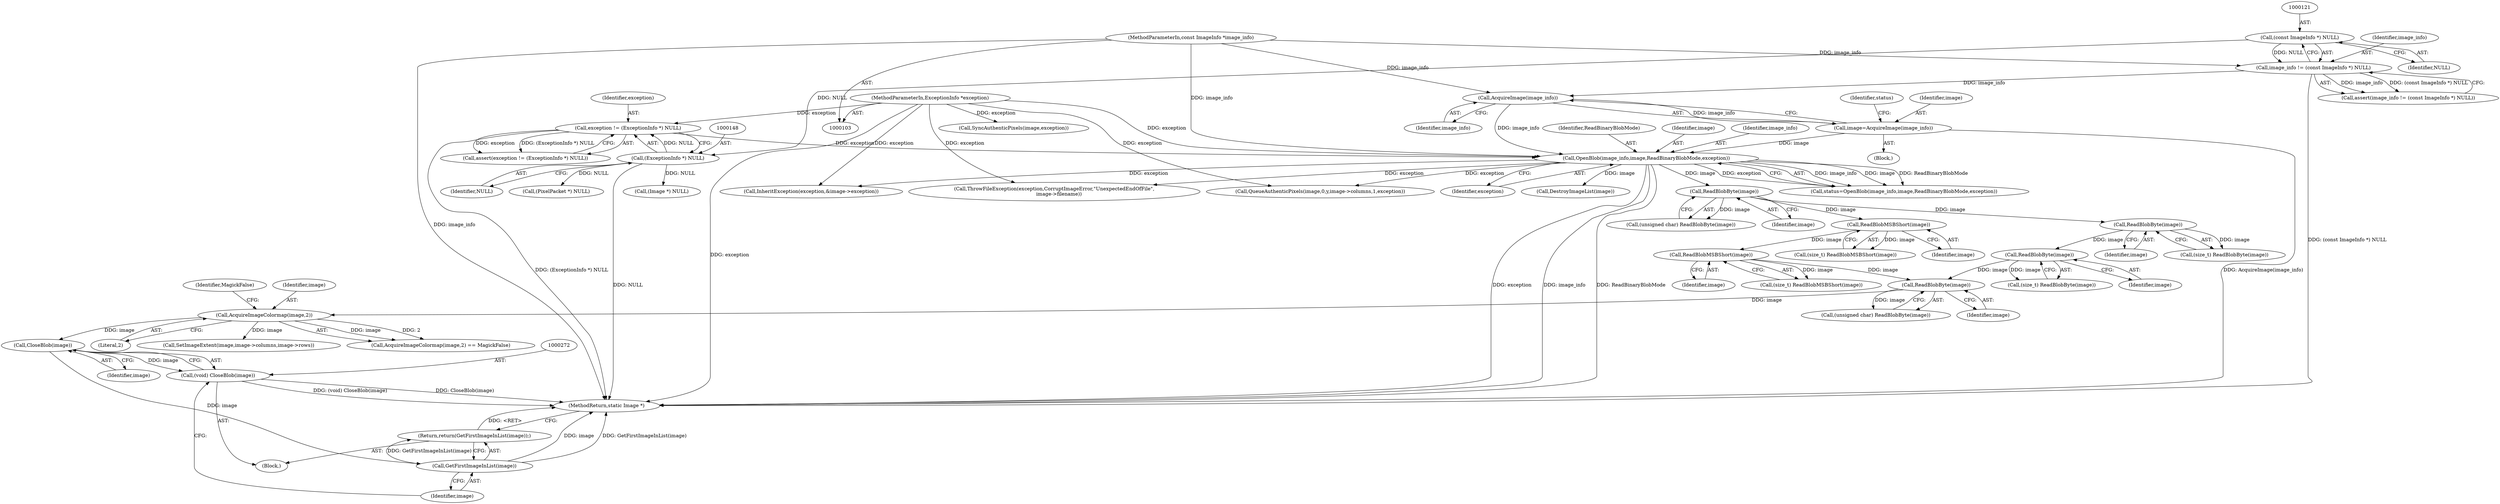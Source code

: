 digraph "0_ImageMagick_f6e9d0d9955e85bdd7540b251cd50d598dacc5e6_40@pointer" {
"1000273" [label="(Call,CloseBlob(image))"];
"1000257" [label="(Call,AcquireImageColormap(image,2))"];
"1000246" [label="(Call,ReadBlobByte(image))"];
"1000225" [label="(Call,ReadBlobMSBShort(image))"];
"1000217" [label="(Call,ReadBlobMSBShort(image))"];
"1000184" [label="(Call,ReadBlobByte(image))"];
"1000162" [label="(Call,OpenBlob(image_info,image,ReadBinaryBlobMode,exception))"];
"1000158" [label="(Call,AcquireImage(image_info))"];
"1000118" [label="(Call,image_info != (const ImageInfo *) NULL)"];
"1000104" [label="(MethodParameterIn,const ImageInfo *image_info)"];
"1000120" [label="(Call,(const ImageInfo *) NULL)"];
"1000156" [label="(Call,image=AcquireImage(image_info))"];
"1000145" [label="(Call,exception != (ExceptionInfo *) NULL)"];
"1000105" [label="(MethodParameterIn,ExceptionInfo *exception)"];
"1000147" [label="(Call,(ExceptionInfo *) NULL)"];
"1000207" [label="(Call,ReadBlobByte(image))"];
"1000199" [label="(Call,ReadBlobByte(image))"];
"1000271" [label="(Call,(void) CloseBlob(image))"];
"1000276" [label="(Call,GetFirstImageInList(image))"];
"1000275" [label="(Return,return(GetFirstImageInList(image));)"];
"1000270" [label="(Block,)"];
"1000157" [label="(Identifier,image)"];
"1000271" [label="(Call,(void) CloseBlob(image))"];
"1000160" [label="(Call,status=OpenBlob(image_info,image,ReadBinaryBlobMode,exception))"];
"1000166" [label="(Identifier,exception)"];
"1000184" [label="(Call,ReadBlobByte(image))"];
"1000146" [label="(Identifier,exception)"];
"1000217" [label="(Call,ReadBlobMSBShort(image))"];
"1000226" [label="(Identifier,image)"];
"1000260" [label="(Identifier,MagickFalse)"];
"1000274" [label="(Identifier,image)"];
"1000117" [label="(Call,assert(image_info != (const ImageInfo *) NULL))"];
"1000273" [label="(Call,CloseBlob(image))"];
"1000104" [label="(MethodParameterIn,const ImageInfo *image_info)"];
"1000145" [label="(Call,exception != (ExceptionInfo *) NULL)"];
"1000165" [label="(Identifier,ReadBinaryBlobMode)"];
"1000174" [label="(Call,DestroyImageList(image))"];
"1000161" [label="(Identifier,status)"];
"1000246" [label="(Call,ReadBlobByte(image))"];
"1000215" [label="(Call,(size_t) ReadBlobMSBShort(image))"];
"1000275" [label="(Return,return(GetFirstImageInList(image));)"];
"1000199" [label="(Call,ReadBlobByte(image))"];
"1000120" [label="(Call,(const ImageInfo *) NULL)"];
"1000144" [label="(Call,assert(exception != (ExceptionInfo *) NULL))"];
"1000177" [label="(Call,(Image *) NULL)"];
"1000399" [label="(Call,SyncAuthenticPixels(image,exception))"];
"1000225" [label="(Call,ReadBlobMSBShort(image))"];
"1000247" [label="(Identifier,image)"];
"1000276" [label="(Call,GetFirstImageInList(image))"];
"1000200" [label="(Identifier,image)"];
"1000164" [label="(Identifier,image)"];
"1000318" [label="(Call,QueueAuthenticPixels(image,0,y,image->columns,1,exception))"];
"1000163" [label="(Identifier,image_info)"];
"1000159" [label="(Identifier,image_info)"];
"1000207" [label="(Call,ReadBlobByte(image))"];
"1000147" [label="(Call,(ExceptionInfo *) NULL)"];
"1000156" [label="(Call,image=AcquireImage(image_info))"];
"1000293" [label="(Call,InheritException(exception,&image->exception))"];
"1000185" [label="(Identifier,image)"];
"1000259" [label="(Literal,2)"];
"1000208" [label="(Identifier,image)"];
"1000118" [label="(Call,image_info != (const ImageInfo *) NULL)"];
"1000244" [label="(Call,(unsigned char) ReadBlobByte(image))"];
"1000205" [label="(Call,(size_t) ReadBlobByte(image))"];
"1000277" [label="(Identifier,image)"];
"1000256" [label="(Call,AcquireImageColormap(image,2) == MagickFalse)"];
"1000158" [label="(Call,AcquireImage(image_info))"];
"1000197" [label="(Call,(size_t) ReadBlobByte(image))"];
"1000182" [label="(Call,(unsigned char) ReadBlobByte(image))"];
"1000119" [label="(Identifier,image_info)"];
"1000218" [label="(Identifier,image)"];
"1000280" [label="(Call,SetImageExtent(image,image->columns,image->rows))"];
"1000223" [label="(Call,(size_t) ReadBlobMSBShort(image))"];
"1000162" [label="(Call,OpenBlob(image_info,image,ReadBinaryBlobMode,exception))"];
"1000122" [label="(Identifier,NULL)"];
"1000257" [label="(Call,AcquireImageColormap(image,2))"];
"1000149" [label="(Identifier,NULL)"];
"1000330" [label="(Call,(PixelPacket *) NULL)"];
"1000452" [label="(MethodReturn,static Image *)"];
"1000105" [label="(MethodParameterIn,ExceptionInfo *exception)"];
"1000438" [label="(Call,ThrowFileException(exception,CorruptImageError,\"UnexpectedEndOfFile\",\n      image->filename))"];
"1000106" [label="(Block,)"];
"1000258" [label="(Identifier,image)"];
"1000273" -> "1000271"  [label="AST: "];
"1000273" -> "1000274"  [label="CFG: "];
"1000274" -> "1000273"  [label="AST: "];
"1000271" -> "1000273"  [label="CFG: "];
"1000273" -> "1000271"  [label="DDG: image"];
"1000257" -> "1000273"  [label="DDG: image"];
"1000273" -> "1000276"  [label="DDG: image"];
"1000257" -> "1000256"  [label="AST: "];
"1000257" -> "1000259"  [label="CFG: "];
"1000258" -> "1000257"  [label="AST: "];
"1000259" -> "1000257"  [label="AST: "];
"1000260" -> "1000257"  [label="CFG: "];
"1000257" -> "1000256"  [label="DDG: image"];
"1000257" -> "1000256"  [label="DDG: 2"];
"1000246" -> "1000257"  [label="DDG: image"];
"1000257" -> "1000280"  [label="DDG: image"];
"1000246" -> "1000244"  [label="AST: "];
"1000246" -> "1000247"  [label="CFG: "];
"1000247" -> "1000246"  [label="AST: "];
"1000244" -> "1000246"  [label="CFG: "];
"1000246" -> "1000244"  [label="DDG: image"];
"1000225" -> "1000246"  [label="DDG: image"];
"1000207" -> "1000246"  [label="DDG: image"];
"1000225" -> "1000223"  [label="AST: "];
"1000225" -> "1000226"  [label="CFG: "];
"1000226" -> "1000225"  [label="AST: "];
"1000223" -> "1000225"  [label="CFG: "];
"1000225" -> "1000223"  [label="DDG: image"];
"1000217" -> "1000225"  [label="DDG: image"];
"1000217" -> "1000215"  [label="AST: "];
"1000217" -> "1000218"  [label="CFG: "];
"1000218" -> "1000217"  [label="AST: "];
"1000215" -> "1000217"  [label="CFG: "];
"1000217" -> "1000215"  [label="DDG: image"];
"1000184" -> "1000217"  [label="DDG: image"];
"1000184" -> "1000182"  [label="AST: "];
"1000184" -> "1000185"  [label="CFG: "];
"1000185" -> "1000184"  [label="AST: "];
"1000182" -> "1000184"  [label="CFG: "];
"1000184" -> "1000182"  [label="DDG: image"];
"1000162" -> "1000184"  [label="DDG: image"];
"1000184" -> "1000199"  [label="DDG: image"];
"1000162" -> "1000160"  [label="AST: "];
"1000162" -> "1000166"  [label="CFG: "];
"1000163" -> "1000162"  [label="AST: "];
"1000164" -> "1000162"  [label="AST: "];
"1000165" -> "1000162"  [label="AST: "];
"1000166" -> "1000162"  [label="AST: "];
"1000160" -> "1000162"  [label="CFG: "];
"1000162" -> "1000452"  [label="DDG: exception"];
"1000162" -> "1000452"  [label="DDG: image_info"];
"1000162" -> "1000452"  [label="DDG: ReadBinaryBlobMode"];
"1000162" -> "1000160"  [label="DDG: image_info"];
"1000162" -> "1000160"  [label="DDG: image"];
"1000162" -> "1000160"  [label="DDG: ReadBinaryBlobMode"];
"1000162" -> "1000160"  [label="DDG: exception"];
"1000158" -> "1000162"  [label="DDG: image_info"];
"1000104" -> "1000162"  [label="DDG: image_info"];
"1000156" -> "1000162"  [label="DDG: image"];
"1000145" -> "1000162"  [label="DDG: exception"];
"1000105" -> "1000162"  [label="DDG: exception"];
"1000162" -> "1000174"  [label="DDG: image"];
"1000162" -> "1000293"  [label="DDG: exception"];
"1000162" -> "1000318"  [label="DDG: exception"];
"1000162" -> "1000438"  [label="DDG: exception"];
"1000158" -> "1000156"  [label="AST: "];
"1000158" -> "1000159"  [label="CFG: "];
"1000159" -> "1000158"  [label="AST: "];
"1000156" -> "1000158"  [label="CFG: "];
"1000158" -> "1000156"  [label="DDG: image_info"];
"1000118" -> "1000158"  [label="DDG: image_info"];
"1000104" -> "1000158"  [label="DDG: image_info"];
"1000118" -> "1000117"  [label="AST: "];
"1000118" -> "1000120"  [label="CFG: "];
"1000119" -> "1000118"  [label="AST: "];
"1000120" -> "1000118"  [label="AST: "];
"1000117" -> "1000118"  [label="CFG: "];
"1000118" -> "1000452"  [label="DDG: (const ImageInfo *) NULL"];
"1000118" -> "1000117"  [label="DDG: image_info"];
"1000118" -> "1000117"  [label="DDG: (const ImageInfo *) NULL"];
"1000104" -> "1000118"  [label="DDG: image_info"];
"1000120" -> "1000118"  [label="DDG: NULL"];
"1000104" -> "1000103"  [label="AST: "];
"1000104" -> "1000452"  [label="DDG: image_info"];
"1000120" -> "1000122"  [label="CFG: "];
"1000121" -> "1000120"  [label="AST: "];
"1000122" -> "1000120"  [label="AST: "];
"1000120" -> "1000147"  [label="DDG: NULL"];
"1000156" -> "1000106"  [label="AST: "];
"1000157" -> "1000156"  [label="AST: "];
"1000161" -> "1000156"  [label="CFG: "];
"1000156" -> "1000452"  [label="DDG: AcquireImage(image_info)"];
"1000145" -> "1000144"  [label="AST: "];
"1000145" -> "1000147"  [label="CFG: "];
"1000146" -> "1000145"  [label="AST: "];
"1000147" -> "1000145"  [label="AST: "];
"1000144" -> "1000145"  [label="CFG: "];
"1000145" -> "1000452"  [label="DDG: (ExceptionInfo *) NULL"];
"1000145" -> "1000144"  [label="DDG: exception"];
"1000145" -> "1000144"  [label="DDG: (ExceptionInfo *) NULL"];
"1000105" -> "1000145"  [label="DDG: exception"];
"1000147" -> "1000145"  [label="DDG: NULL"];
"1000105" -> "1000103"  [label="AST: "];
"1000105" -> "1000452"  [label="DDG: exception"];
"1000105" -> "1000293"  [label="DDG: exception"];
"1000105" -> "1000318"  [label="DDG: exception"];
"1000105" -> "1000399"  [label="DDG: exception"];
"1000105" -> "1000438"  [label="DDG: exception"];
"1000147" -> "1000149"  [label="CFG: "];
"1000148" -> "1000147"  [label="AST: "];
"1000149" -> "1000147"  [label="AST: "];
"1000147" -> "1000452"  [label="DDG: NULL"];
"1000147" -> "1000177"  [label="DDG: NULL"];
"1000147" -> "1000330"  [label="DDG: NULL"];
"1000207" -> "1000205"  [label="AST: "];
"1000207" -> "1000208"  [label="CFG: "];
"1000208" -> "1000207"  [label="AST: "];
"1000205" -> "1000207"  [label="CFG: "];
"1000207" -> "1000205"  [label="DDG: image"];
"1000199" -> "1000207"  [label="DDG: image"];
"1000199" -> "1000197"  [label="AST: "];
"1000199" -> "1000200"  [label="CFG: "];
"1000200" -> "1000199"  [label="AST: "];
"1000197" -> "1000199"  [label="CFG: "];
"1000199" -> "1000197"  [label="DDG: image"];
"1000271" -> "1000270"  [label="AST: "];
"1000272" -> "1000271"  [label="AST: "];
"1000277" -> "1000271"  [label="CFG: "];
"1000271" -> "1000452"  [label="DDG: CloseBlob(image)"];
"1000271" -> "1000452"  [label="DDG: (void) CloseBlob(image)"];
"1000276" -> "1000275"  [label="AST: "];
"1000276" -> "1000277"  [label="CFG: "];
"1000277" -> "1000276"  [label="AST: "];
"1000275" -> "1000276"  [label="CFG: "];
"1000276" -> "1000452"  [label="DDG: GetFirstImageInList(image)"];
"1000276" -> "1000452"  [label="DDG: image"];
"1000276" -> "1000275"  [label="DDG: GetFirstImageInList(image)"];
"1000275" -> "1000270"  [label="AST: "];
"1000452" -> "1000275"  [label="CFG: "];
"1000275" -> "1000452"  [label="DDG: <RET>"];
}
